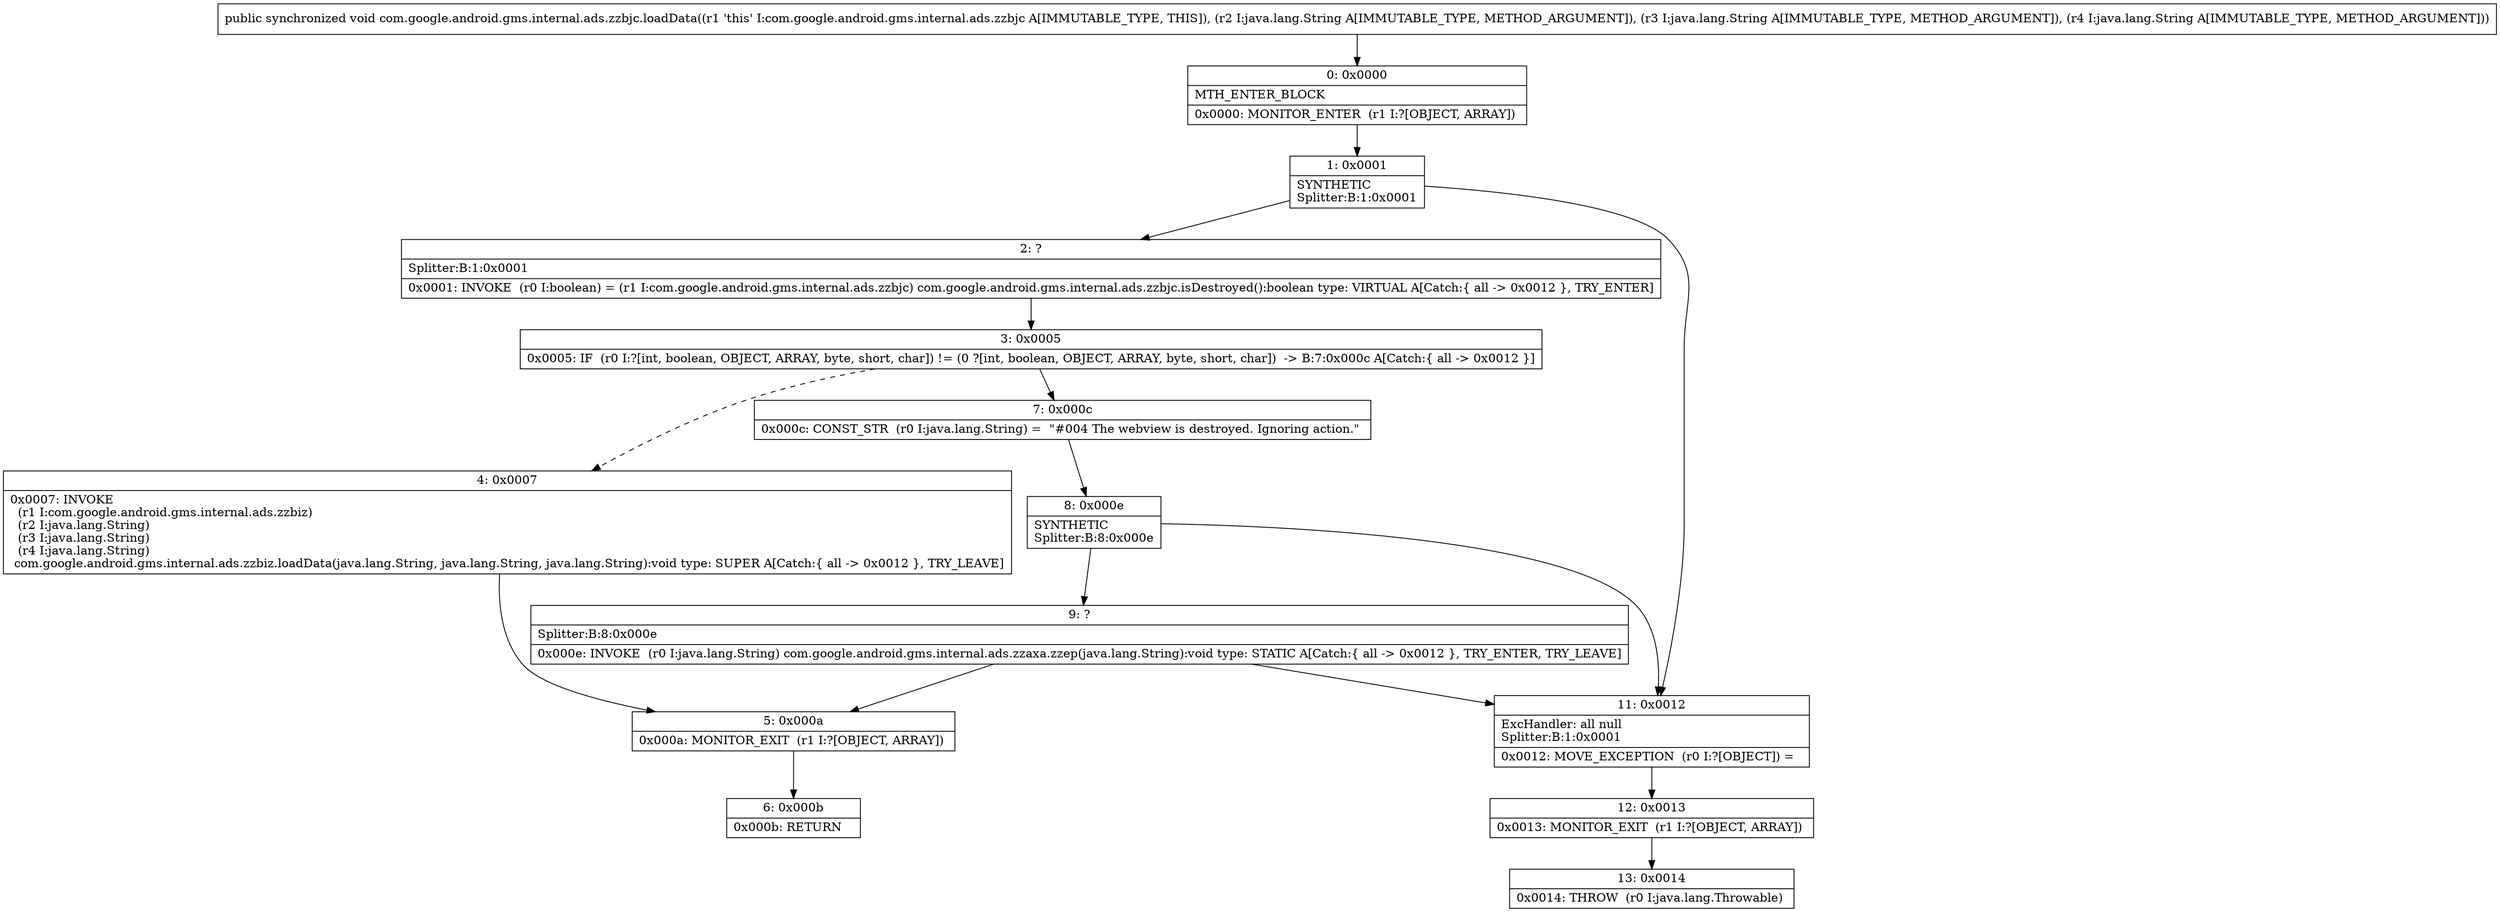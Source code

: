 digraph "CFG forcom.google.android.gms.internal.ads.zzbjc.loadData(Ljava\/lang\/String;Ljava\/lang\/String;Ljava\/lang\/String;)V" {
Node_0 [shape=record,label="{0\:\ 0x0000|MTH_ENTER_BLOCK\l|0x0000: MONITOR_ENTER  (r1 I:?[OBJECT, ARRAY]) \l}"];
Node_1 [shape=record,label="{1\:\ 0x0001|SYNTHETIC\lSplitter:B:1:0x0001\l}"];
Node_2 [shape=record,label="{2\:\ ?|Splitter:B:1:0x0001\l|0x0001: INVOKE  (r0 I:boolean) = (r1 I:com.google.android.gms.internal.ads.zzbjc) com.google.android.gms.internal.ads.zzbjc.isDestroyed():boolean type: VIRTUAL A[Catch:\{ all \-\> 0x0012 \}, TRY_ENTER]\l}"];
Node_3 [shape=record,label="{3\:\ 0x0005|0x0005: IF  (r0 I:?[int, boolean, OBJECT, ARRAY, byte, short, char]) != (0 ?[int, boolean, OBJECT, ARRAY, byte, short, char])  \-\> B:7:0x000c A[Catch:\{ all \-\> 0x0012 \}]\l}"];
Node_4 [shape=record,label="{4\:\ 0x0007|0x0007: INVOKE  \l  (r1 I:com.google.android.gms.internal.ads.zzbiz)\l  (r2 I:java.lang.String)\l  (r3 I:java.lang.String)\l  (r4 I:java.lang.String)\l com.google.android.gms.internal.ads.zzbiz.loadData(java.lang.String, java.lang.String, java.lang.String):void type: SUPER A[Catch:\{ all \-\> 0x0012 \}, TRY_LEAVE]\l}"];
Node_5 [shape=record,label="{5\:\ 0x000a|0x000a: MONITOR_EXIT  (r1 I:?[OBJECT, ARRAY]) \l}"];
Node_6 [shape=record,label="{6\:\ 0x000b|0x000b: RETURN   \l}"];
Node_7 [shape=record,label="{7\:\ 0x000c|0x000c: CONST_STR  (r0 I:java.lang.String) =  \"#004 The webview is destroyed. Ignoring action.\" \l}"];
Node_8 [shape=record,label="{8\:\ 0x000e|SYNTHETIC\lSplitter:B:8:0x000e\l}"];
Node_9 [shape=record,label="{9\:\ ?|Splitter:B:8:0x000e\l|0x000e: INVOKE  (r0 I:java.lang.String) com.google.android.gms.internal.ads.zzaxa.zzep(java.lang.String):void type: STATIC A[Catch:\{ all \-\> 0x0012 \}, TRY_ENTER, TRY_LEAVE]\l}"];
Node_11 [shape=record,label="{11\:\ 0x0012|ExcHandler: all null\lSplitter:B:1:0x0001\l|0x0012: MOVE_EXCEPTION  (r0 I:?[OBJECT]) =  \l}"];
Node_12 [shape=record,label="{12\:\ 0x0013|0x0013: MONITOR_EXIT  (r1 I:?[OBJECT, ARRAY]) \l}"];
Node_13 [shape=record,label="{13\:\ 0x0014|0x0014: THROW  (r0 I:java.lang.Throwable) \l}"];
MethodNode[shape=record,label="{public synchronized void com.google.android.gms.internal.ads.zzbjc.loadData((r1 'this' I:com.google.android.gms.internal.ads.zzbjc A[IMMUTABLE_TYPE, THIS]), (r2 I:java.lang.String A[IMMUTABLE_TYPE, METHOD_ARGUMENT]), (r3 I:java.lang.String A[IMMUTABLE_TYPE, METHOD_ARGUMENT]), (r4 I:java.lang.String A[IMMUTABLE_TYPE, METHOD_ARGUMENT])) }"];
MethodNode -> Node_0;
Node_0 -> Node_1;
Node_1 -> Node_2;
Node_1 -> Node_11;
Node_2 -> Node_3;
Node_3 -> Node_4[style=dashed];
Node_3 -> Node_7;
Node_4 -> Node_5;
Node_5 -> Node_6;
Node_7 -> Node_8;
Node_8 -> Node_9;
Node_8 -> Node_11;
Node_9 -> Node_11;
Node_9 -> Node_5;
Node_11 -> Node_12;
Node_12 -> Node_13;
}

